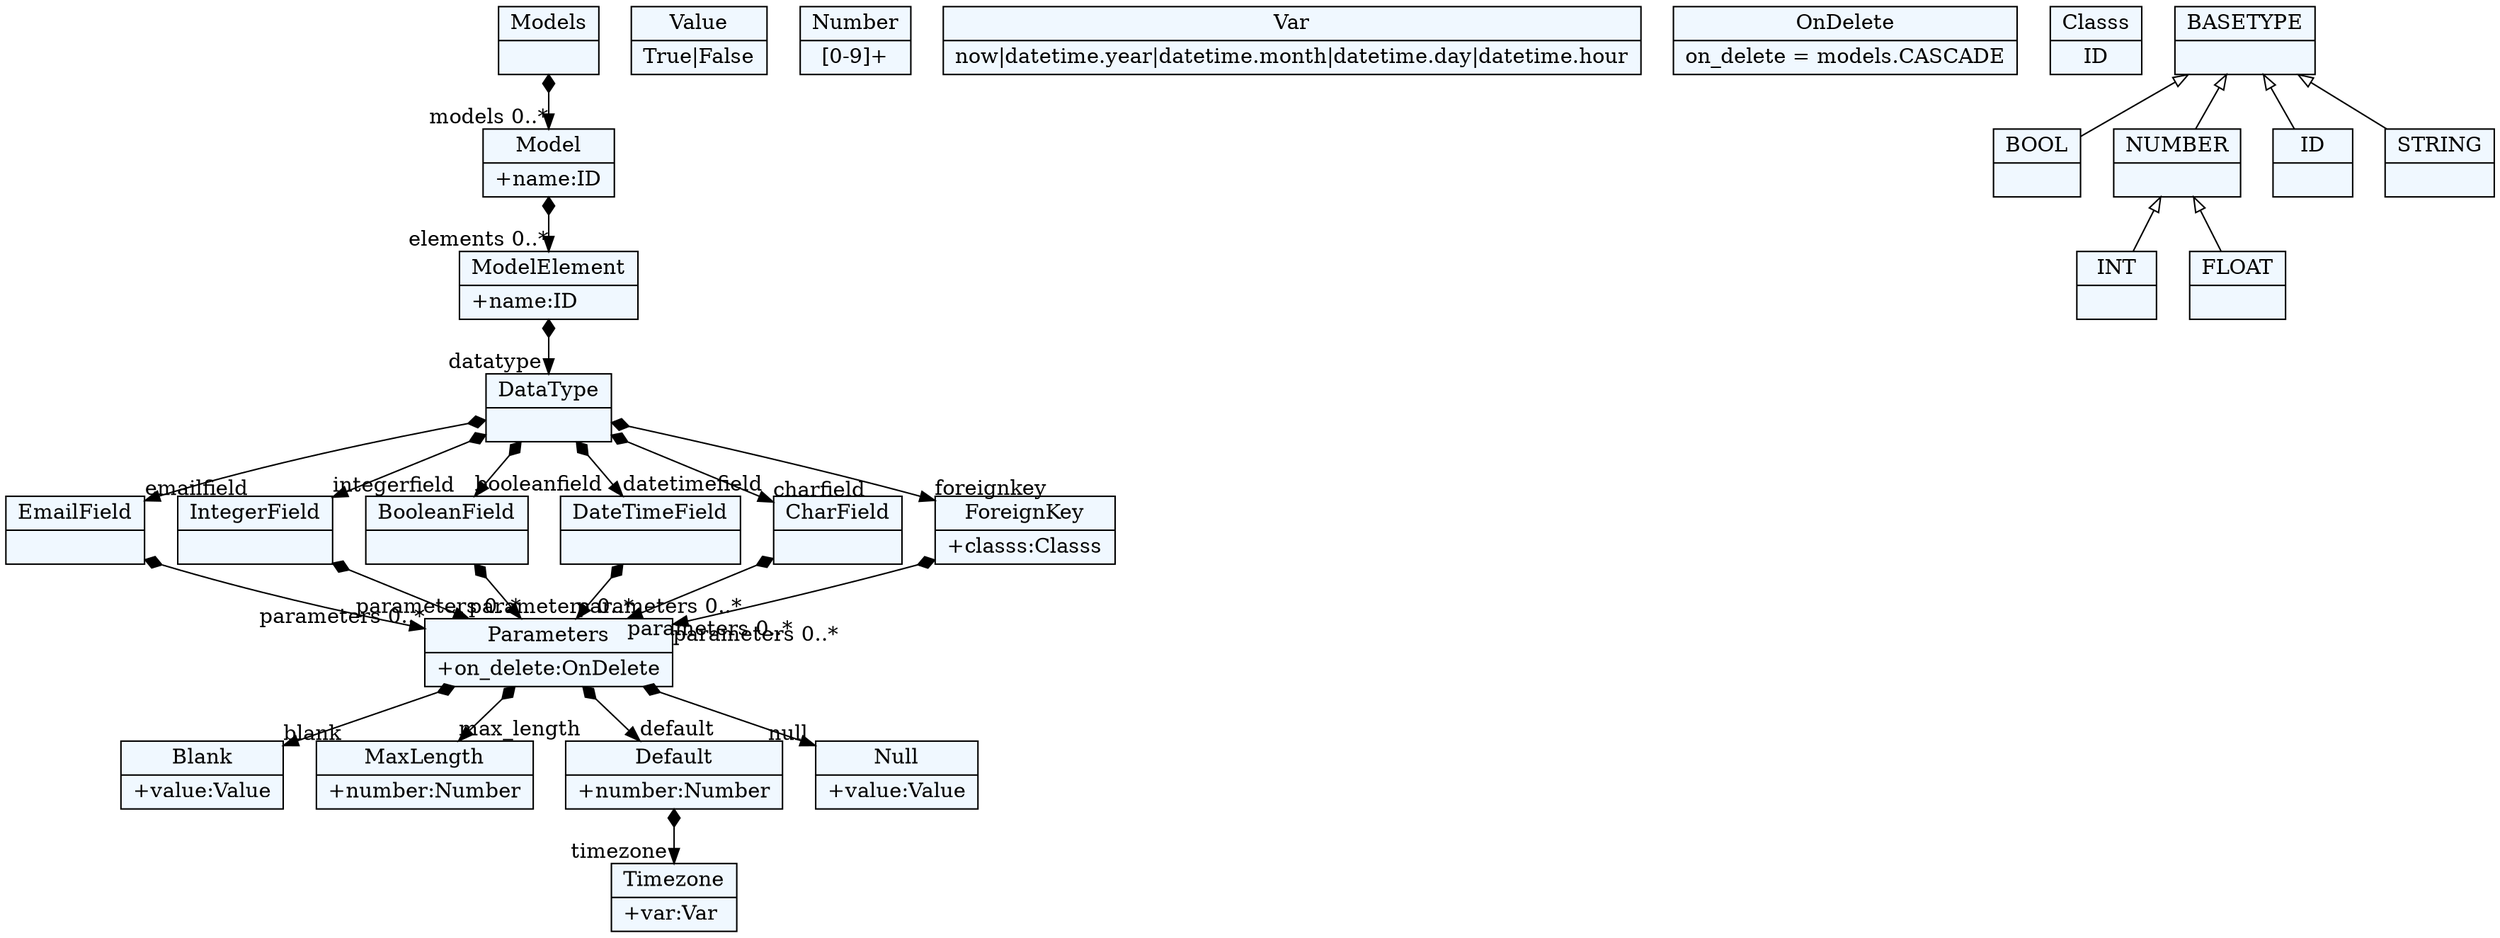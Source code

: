 
    digraph xtext {
    fontname = "Bitstream Vera Sans"
    fontsize = 8
    node[
        shape=record,
        style=filled,
        fillcolor=aliceblue
    ]
    nodesep = 0.3
    edge[dir=black,arrowtail=empty]


1908627803832 -> 1908627795336[arrowtail=diamond, dir=both, headlabel="parameters 0..*"]
1908627803832[ label="{EmailField|}"]

1908627800056[ label="{Value|True\|False}"]

1908627799112[ label="{Number|[0-9]+}"]

1908627794392 -> 1908627795336[arrowtail=diamond, dir=both, headlabel="parameters 0..*"]
1908627794392[ label="{IntegerField|}"]

1908627801944[ label="{Blank|+value:Value\l}"]

1908627797224[ label="{MaxLength|+number:Number\l}"]

1908627802888[ label="{Var|now\|datetime.year\|datetime.month\|datetime.day\|datetime.hour}"]

1908627798168 -> 1908627801000[arrowtail=diamond, dir=both, headlabel="timezone "]
1908627798168[ label="{Default|+number:Number\l}"]

1908627806664 -> 1908627792504[arrowtail=diamond, dir=both, headlabel="models 0..*"]
1908627806664[ label="{Models|}"]

1908627805720 -> 1908627795336[arrowtail=diamond, dir=both, headlabel="parameters 0..*"]
1908627805720[ label="{BooleanField|}"]

1908627793448 -> 1908627795336[arrowtail=diamond, dir=both, headlabel="parameters 0..*"]
1908627793448[ label="{DateTimeField|}"]

1908627808552[ label="{OnDelete|on_delete = models.CASCADE}"]

1908627807608[ label="{Null|+value:Value\l}"]

1908627792504 -> 1908627811384[arrowtail=diamond, dir=both, headlabel="elements 0..*"]
1908627792504[ label="{Model|+name:ID\l}"]

1908627796280 -> 1908627790616[arrowtail=diamond, dir=both, headlabel="charfield "]
1908627796280 -> 1908627803832[arrowtail=diamond, dir=both, headlabel="emailfield "]
1908627796280 -> 1908627810440[arrowtail=diamond, dir=both, headlabel="foreignkey "]
1908627796280 -> 1908627793448[arrowtail=diamond, dir=both, headlabel="datetimefield "]
1908627796280 -> 1908627794392[arrowtail=diamond, dir=both, headlabel="integerfield "]
1908627796280 -> 1908627805720[arrowtail=diamond, dir=both, headlabel="booleanfield "]
1908627796280[ label="{DataType|}"]

1908627811384 -> 1908627796280[arrowtail=diamond, dir=both, headlabel="datatype "]
1908627811384[ label="{ModelElement|+name:ID\l}"]

1908627791560[ label="{Classs|ID}"]

1908627790616 -> 1908627795336[arrowtail=diamond, dir=both, headlabel="parameters 0..*"]
1908627790616[ label="{CharField|}"]

1908627810440 -> 1908627795336[arrowtail=diamond, dir=both, headlabel="parameters 0..*"]
1908627810440[ label="{ForeignKey|+classs:Classs\l}"]

1908627795336 -> 1908627797224[arrowtail=diamond, dir=both, headlabel="max_length "]
1908627795336 -> 1908627807608[arrowtail=diamond, dir=both, headlabel="null "]
1908627795336 -> 1908627798168[arrowtail=diamond, dir=both, headlabel="default "]
1908627795336 -> 1908627801944[arrowtail=diamond, dir=both, headlabel="blank "]
1908627795336[ label="{Parameters|+on_delete:OnDelete\l}"]

1908627801000[ label="{Timezone|+var:Var\l}"]

1908627756632[ label="{INT|}"]

1908627787784[ label="{BOOL|}"]

1908627788728[ label="{BASETYPE|}"]
1908627788728 -> 1908627804776 [dir=back]
1908627788728 -> 1908627787784 [dir=back]
1908627788728 -> 1908627785896 [dir=back]
1908627788728 -> 1908627786840 [dir=back]

1908627785896[ label="{ID|}"]

1908627786840[ label="{STRING|}"]

1908627804776[ label="{NUMBER|}"]
1908627804776 -> 1908627789672 [dir=back]
1908627804776 -> 1908627756632 [dir=back]

1908627789672[ label="{FLOAT|}"]


}
